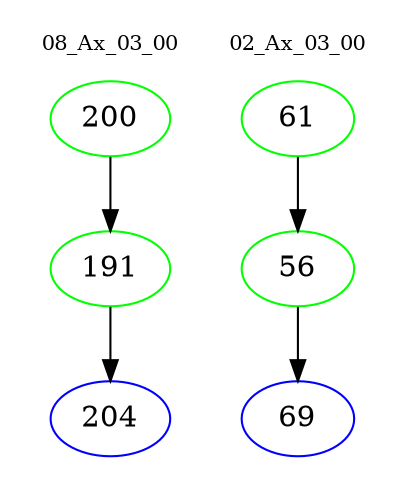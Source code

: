 digraph{
subgraph cluster_0 {
color = white
label = "08_Ax_03_00";
fontsize=10;
T0_200 [label="200", color="green"]
T0_200 -> T0_191 [color="black"]
T0_191 [label="191", color="green"]
T0_191 -> T0_204 [color="black"]
T0_204 [label="204", color="blue"]
}
subgraph cluster_1 {
color = white
label = "02_Ax_03_00";
fontsize=10;
T1_61 [label="61", color="green"]
T1_61 -> T1_56 [color="black"]
T1_56 [label="56", color="green"]
T1_56 -> T1_69 [color="black"]
T1_69 [label="69", color="blue"]
}
}
